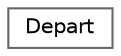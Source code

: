 digraph "Graphical Class Hierarchy"
{
 // LATEX_PDF_SIZE
  bgcolor="transparent";
  edge [fontname=Helvetica,fontsize=10,labelfontname=Helvetica,labelfontsize=10];
  node [fontname=Helvetica,fontsize=10,shape=box,height=0.2,width=0.4];
  rankdir="LR";
  Node0 [id="Node000000",label="Depart",height=0.2,width=0.4,color="grey40", fillcolor="white", style="filled",URL="$class_depart.html",tooltip="Classe dérivée de Vol représentant un vol de départ."];
}
